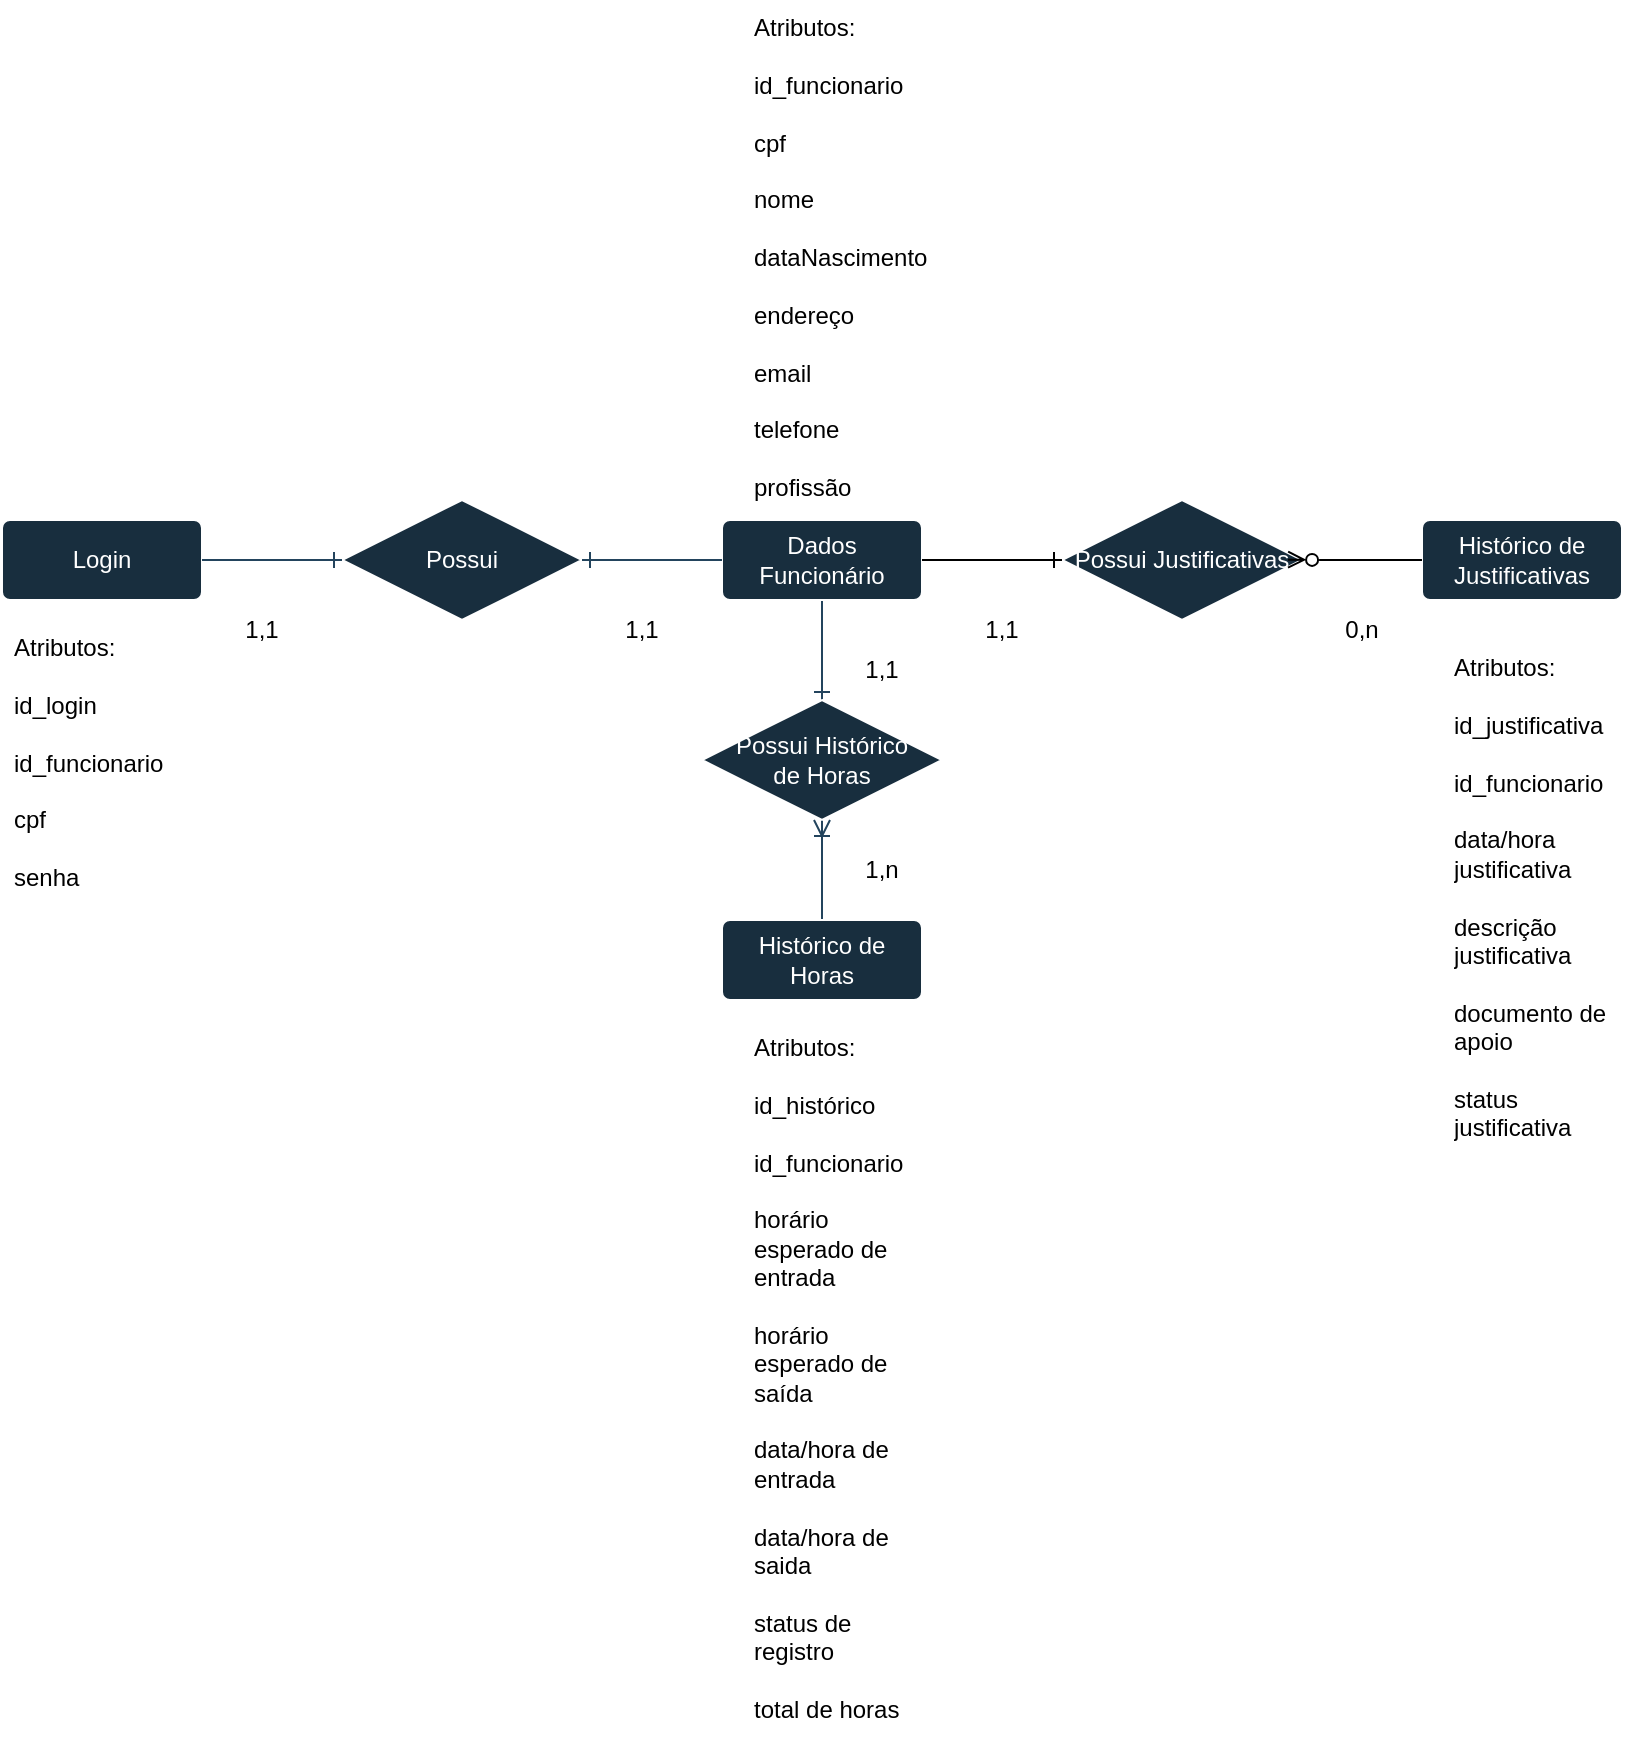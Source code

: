 <mxfile version="24.4.0" type="github">
  <diagram id="R2lEEEUBdFMjLlhIrx00" name="Page-1">
    <mxGraphModel dx="1434" dy="1838" grid="1" gridSize="10" guides="1" tooltips="1" connect="1" arrows="1" fold="1" page="1" pageScale="1" pageWidth="850" pageHeight="1100" math="0" shadow="0" extFonts="Permanent Marker^https://fonts.googleapis.com/css?family=Permanent+Marker">
      <root>
        <mxCell id="0" />
        <mxCell id="1" parent="0" />
        <mxCell id="yQIDRzogE_IHr0WDRF8W-2" value="Login" style="rounded=1;arcSize=10;whiteSpace=wrap;html=1;align=center;labelBackgroundColor=none;fillColor=#182E3E;strokeColor=#FFFFFF;fontColor=#FFFFFF;" parent="1" vertex="1">
          <mxGeometry x="30" y="80" width="100" height="40" as="geometry" />
        </mxCell>
        <mxCell id="yQIDRzogE_IHr0WDRF8W-15" style="edgeStyle=orthogonalEdgeStyle;rounded=0;orthogonalLoop=1;jettySize=auto;html=1;exitX=0.5;exitY=1;exitDx=0;exitDy=0;entryX=0.5;entryY=0;entryDx=0;entryDy=0;endArrow=ERone;endFill=0;labelBackgroundColor=none;strokeColor=#23445D;fontColor=default;" parent="1" source="yQIDRzogE_IHr0WDRF8W-3" target="yQIDRzogE_IHr0WDRF8W-14" edge="1">
          <mxGeometry relative="1" as="geometry" />
        </mxCell>
        <mxCell id="yQIDRzogE_IHr0WDRF8W-3" value="Dados Funcionário" style="rounded=1;arcSize=10;whiteSpace=wrap;html=1;align=center;labelBackgroundColor=none;fillColor=#182E3E;strokeColor=#FFFFFF;fontColor=#FFFFFF;" parent="1" vertex="1">
          <mxGeometry x="390" y="80" width="100" height="40" as="geometry" />
        </mxCell>
        <mxCell id="yQIDRzogE_IHr0WDRF8W-4" value="Possui" style="shape=rhombus;perimeter=rhombusPerimeter;whiteSpace=wrap;html=1;align=center;labelBackgroundColor=none;fillColor=#182E3E;strokeColor=#FFFFFF;fontColor=#FFFFFF;" parent="1" vertex="1">
          <mxGeometry x="200" y="70" width="120" height="60" as="geometry" />
        </mxCell>
        <mxCell id="yQIDRzogE_IHr0WDRF8W-7" style="edgeStyle=orthogonalEdgeStyle;rounded=0;orthogonalLoop=1;jettySize=auto;html=1;exitX=0;exitY=0.5;exitDx=0;exitDy=0;endArrow=ERone;endFill=0;entryX=1;entryY=0.5;entryDx=0;entryDy=0;labelBackgroundColor=none;strokeColor=#23445D;fontColor=default;" parent="1" source="yQIDRzogE_IHr0WDRF8W-3" target="yQIDRzogE_IHr0WDRF8W-4" edge="1">
          <mxGeometry relative="1" as="geometry">
            <mxPoint x="340" y="100" as="targetPoint" />
          </mxGeometry>
        </mxCell>
        <mxCell id="yQIDRzogE_IHr0WDRF8W-10" style="edgeStyle=orthogonalEdgeStyle;rounded=0;orthogonalLoop=1;jettySize=auto;html=1;exitX=1;exitY=0.5;exitDx=0;exitDy=0;endArrow=ERone;endFill=0;labelBackgroundColor=none;strokeColor=#23445D;fontColor=default;" parent="1" source="yQIDRzogE_IHr0WDRF8W-2" edge="1">
          <mxGeometry relative="1" as="geometry">
            <mxPoint x="200" y="100" as="targetPoint" />
          </mxGeometry>
        </mxCell>
        <mxCell id="yQIDRzogE_IHr0WDRF8W-16" style="edgeStyle=orthogonalEdgeStyle;rounded=0;orthogonalLoop=1;jettySize=auto;html=1;exitX=0.5;exitY=0;exitDx=0;exitDy=0;endArrow=ERoneToMany;endFill=0;entryX=0.5;entryY=1;entryDx=0;entryDy=0;labelBackgroundColor=none;strokeColor=#23445D;fontColor=default;" parent="1" source="yQIDRzogE_IHr0WDRF8W-11" target="yQIDRzogE_IHr0WDRF8W-14" edge="1">
          <mxGeometry relative="1" as="geometry">
            <mxPoint x="440" y="240" as="targetPoint" />
            <Array as="points" />
          </mxGeometry>
        </mxCell>
        <mxCell id="yQIDRzogE_IHr0WDRF8W-11" value="Histórico de Horas" style="rounded=1;arcSize=10;whiteSpace=wrap;html=1;align=center;labelBackgroundColor=none;fillColor=#182E3E;strokeColor=#FFFFFF;fontColor=#FFFFFF;" parent="1" vertex="1">
          <mxGeometry x="390" y="280" width="100" height="40" as="geometry" />
        </mxCell>
        <mxCell id="yQIDRzogE_IHr0WDRF8W-12" value="Histórico de Justificativas" style="rounded=1;arcSize=10;whiteSpace=wrap;html=1;align=center;labelBackgroundColor=none;fillColor=#182E3E;strokeColor=#FFFFFF;fontColor=#FFFFFF;" parent="1" vertex="1">
          <mxGeometry x="740" y="80" width="100" height="40" as="geometry" />
        </mxCell>
        <mxCell id="yQIDRzogE_IHr0WDRF8W-13" value="Possui Justificativas" style="shape=rhombus;perimeter=rhombusPerimeter;whiteSpace=wrap;html=1;align=center;labelBackgroundColor=none;fillColor=#182E3E;strokeColor=#FFFFFF;fontColor=#FFFFFF;" parent="1" vertex="1">
          <mxGeometry x="560" y="70" width="120" height="60" as="geometry" />
        </mxCell>
        <mxCell id="yQIDRzogE_IHr0WDRF8W-14" value="Possui Histórico&lt;div&gt;de Horas&lt;/div&gt;" style="shape=rhombus;perimeter=rhombusPerimeter;whiteSpace=wrap;html=1;align=center;labelBackgroundColor=none;fillColor=#182E3E;strokeColor=#FFFFFF;fontColor=#FFFFFF;" parent="1" vertex="1">
          <mxGeometry x="380" y="170" width="120" height="60" as="geometry" />
        </mxCell>
        <mxCell id="yQIDRzogE_IHr0WDRF8W-18" style="edgeStyle=orthogonalEdgeStyle;rounded=0;orthogonalLoop=1;jettySize=auto;html=1;exitX=1;exitY=0.5;exitDx=0;exitDy=0;endArrow=ERone;endFill=0;entryX=0;entryY=0.5;entryDx=0;entryDy=0;" parent="1" source="yQIDRzogE_IHr0WDRF8W-3" target="yQIDRzogE_IHr0WDRF8W-13" edge="1">
          <mxGeometry relative="1" as="geometry">
            <mxPoint x="550" y="100" as="targetPoint" />
          </mxGeometry>
        </mxCell>
        <mxCell id="yQIDRzogE_IHr0WDRF8W-21" style="edgeStyle=orthogonalEdgeStyle;rounded=0;orthogonalLoop=1;jettySize=auto;html=1;exitX=0;exitY=0.5;exitDx=0;exitDy=0;entryX=0.942;entryY=0.497;entryDx=0;entryDy=0;entryPerimeter=0;endArrow=ERzeroToMany;endFill=0;" parent="1" source="yQIDRzogE_IHr0WDRF8W-12" target="yQIDRzogE_IHr0WDRF8W-13" edge="1">
          <mxGeometry relative="1" as="geometry">
            <mxPoint x="680" y="100" as="targetPoint" />
            <Array as="points">
              <mxPoint x="690" y="100" />
              <mxPoint x="690" y="100" />
            </Array>
          </mxGeometry>
        </mxCell>
        <mxCell id="yQIDRzogE_IHr0WDRF8W-22" value="1,1" style="text;html=1;align=center;verticalAlign=middle;whiteSpace=wrap;rounded=0;" parent="1" vertex="1">
          <mxGeometry x="130" y="120" width="60" height="30" as="geometry" />
        </mxCell>
        <mxCell id="yQIDRzogE_IHr0WDRF8W-23" value="1,1" style="text;html=1;align=center;verticalAlign=middle;whiteSpace=wrap;rounded=0;" parent="1" vertex="1">
          <mxGeometry x="320" y="120" width="60" height="30" as="geometry" />
        </mxCell>
        <mxCell id="yQIDRzogE_IHr0WDRF8W-24" value="1,1" style="text;html=1;align=center;verticalAlign=middle;whiteSpace=wrap;rounded=0;" parent="1" vertex="1">
          <mxGeometry x="500" y="120" width="60" height="30" as="geometry" />
        </mxCell>
        <mxCell id="yQIDRzogE_IHr0WDRF8W-25" value="0,n" style="text;html=1;align=center;verticalAlign=middle;whiteSpace=wrap;rounded=0;" parent="1" vertex="1">
          <mxGeometry x="680" y="120" width="60" height="30" as="geometry" />
        </mxCell>
        <mxCell id="yQIDRzogE_IHr0WDRF8W-26" value="1,n" style="text;html=1;align=center;verticalAlign=middle;whiteSpace=wrap;rounded=0;" parent="1" vertex="1">
          <mxGeometry x="440" y="240" width="60" height="30" as="geometry" />
        </mxCell>
        <mxCell id="yQIDRzogE_IHr0WDRF8W-27" value="1,1" style="text;html=1;align=center;verticalAlign=middle;whiteSpace=wrap;rounded=0;" parent="1" vertex="1">
          <mxGeometry x="440" y="140" width="60" height="30" as="geometry" />
        </mxCell>
        <mxCell id="yQIDRzogE_IHr0WDRF8W-32" value="Atributos:&lt;div&gt;&lt;br&gt;&lt;div&gt;id_login&lt;/div&gt;&lt;div&gt;&lt;br&gt;&lt;/div&gt;&lt;div&gt;id_funcionario&lt;/div&gt;&lt;div&gt;&lt;br&gt;&lt;/div&gt;&lt;div&gt;cpf&lt;/div&gt;&lt;div&gt;&lt;br&gt;&lt;/div&gt;&lt;div&gt;senha&lt;/div&gt;&lt;/div&gt;" style="text;strokeColor=none;fillColor=none;spacingLeft=4;spacingRight=4;overflow=hidden;rotatable=0;points=[[0,0.5],[1,0.5]];portConstraint=eastwest;fontSize=12;whiteSpace=wrap;html=1;" parent="1" vertex="1">
          <mxGeometry x="30" y="130" width="90" height="140" as="geometry" />
        </mxCell>
        <mxCell id="yQIDRzogE_IHr0WDRF8W-33" value="Atributos:&lt;div&gt;&lt;br&gt;&lt;div&gt;id_funcionario&lt;/div&gt;&lt;div&gt;&lt;br&gt;&lt;/div&gt;&lt;div&gt;cpf&lt;/div&gt;&lt;div&gt;&lt;br&gt;&lt;/div&gt;&lt;div&gt;nome&lt;/div&gt;&lt;div&gt;&lt;br&gt;&lt;/div&gt;&lt;div&gt;dataNascimento&lt;/div&gt;&lt;div&gt;&lt;br&gt;&lt;/div&gt;&lt;div&gt;endereço&lt;/div&gt;&lt;div&gt;&lt;br&gt;&lt;/div&gt;&lt;div&gt;email&lt;/div&gt;&lt;div&gt;&lt;br&gt;&lt;/div&gt;&lt;div&gt;telefone&lt;/div&gt;&lt;div&gt;&lt;br&gt;&lt;/div&gt;&lt;div&gt;profissão&lt;/div&gt;&lt;/div&gt;&lt;div&gt;&lt;br&gt;&lt;/div&gt;" style="text;strokeColor=none;fillColor=none;spacingLeft=4;spacingRight=4;overflow=hidden;rotatable=0;points=[[0,0.5],[1,0.5]];portConstraint=eastwest;fontSize=12;whiteSpace=wrap;html=1;" parent="1" vertex="1">
          <mxGeometry x="400" y="-180" width="100" height="250" as="geometry" />
        </mxCell>
        <mxCell id="yQIDRzogE_IHr0WDRF8W-34" value="Atributos:&lt;div&gt;&lt;br&gt;&lt;div&gt;id_histórico&lt;/div&gt;&lt;div&gt;&lt;br&gt;&lt;/div&gt;&lt;div&gt;id_funcionario&lt;/div&gt;&lt;div&gt;&lt;br&gt;&lt;/div&gt;&lt;div&gt;horário esperado de entrada&lt;/div&gt;&lt;div&gt;&lt;br&gt;&lt;/div&gt;&lt;div&gt;horário esperado de saída&lt;/div&gt;&lt;div&gt;&lt;br&gt;&lt;/div&gt;&lt;div&gt;data/hora de entrada&lt;/div&gt;&lt;div&gt;&lt;br&gt;&lt;/div&gt;&lt;div&gt;data/hora de saida&lt;/div&gt;&lt;div&gt;&lt;br&gt;&lt;/div&gt;&lt;div&gt;status de registro&lt;/div&gt;&lt;div&gt;&lt;br&gt;&lt;/div&gt;&lt;div&gt;total de horas&lt;/div&gt;&lt;div&gt;&lt;br&gt;&lt;/div&gt;&lt;div&gt;&lt;br&gt;&lt;/div&gt;&lt;/div&gt;" style="text;strokeColor=none;fillColor=none;spacingLeft=4;spacingRight=4;overflow=hidden;rotatable=0;points=[[0,0.5],[1,0.5]];portConstraint=eastwest;fontSize=12;whiteSpace=wrap;html=1;" parent="1" vertex="1">
          <mxGeometry x="400" y="330" width="100" height="360" as="geometry" />
        </mxCell>
        <mxCell id="yQIDRzogE_IHr0WDRF8W-35" value="Atributos:&lt;div&gt;&lt;br&gt;&lt;/div&gt;&lt;div&gt;id_justificativa&lt;/div&gt;&lt;div&gt;&lt;br&gt;&lt;/div&gt;&lt;div&gt;id_funcionario&lt;/div&gt;&lt;div&gt;&lt;br&gt;&lt;/div&gt;&lt;div&gt;data/hora justificativa&lt;/div&gt;&lt;div&gt;&lt;br&gt;&lt;/div&gt;&lt;div&gt;descrição justificativa&lt;/div&gt;&lt;div&gt;&lt;br&gt;&lt;/div&gt;&lt;div&gt;documento de apoio&lt;/div&gt;&lt;div&gt;&lt;br&gt;&lt;/div&gt;&lt;div&gt;status justificativa&lt;/div&gt;" style="text;strokeColor=none;fillColor=none;spacingLeft=4;spacingRight=4;overflow=hidden;rotatable=0;points=[[0,0.5],[1,0.5]];portConstraint=eastwest;fontSize=12;whiteSpace=wrap;html=1;" parent="1" vertex="1">
          <mxGeometry x="750" y="140" width="90" height="250" as="geometry" />
        </mxCell>
      </root>
    </mxGraphModel>
  </diagram>
</mxfile>
